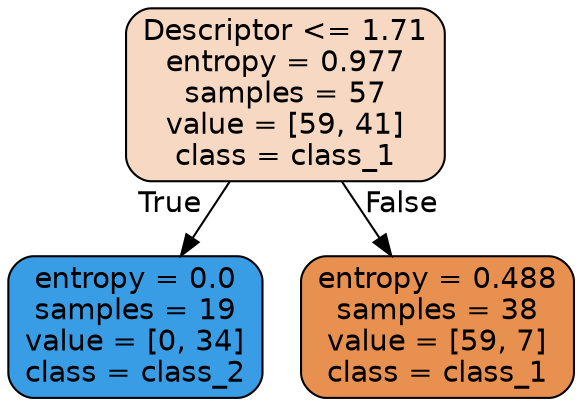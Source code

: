 digraph Tree {
node [shape=box, style="filled, rounded", color="black", fontname="helvetica"] ;
edge [fontname="helvetica"] ;
0 [label="Descriptor <= 1.71\nentropy = 0.977\nsamples = 57\nvalue = [59, 41]\nclass = class_1", fillcolor="#f7d9c3"] ;
1 [label="entropy = 0.0\nsamples = 19\nvalue = [0, 34]\nclass = class_2", fillcolor="#399de5"] ;
0 -> 1 [labeldistance=2.5, labelangle=45, headlabel="True"] ;
2 [label="entropy = 0.488\nsamples = 38\nvalue = [59, 7]\nclass = class_1", fillcolor="#e89050"] ;
0 -> 2 [labeldistance=2.5, labelangle=-45, headlabel="False"] ;
}